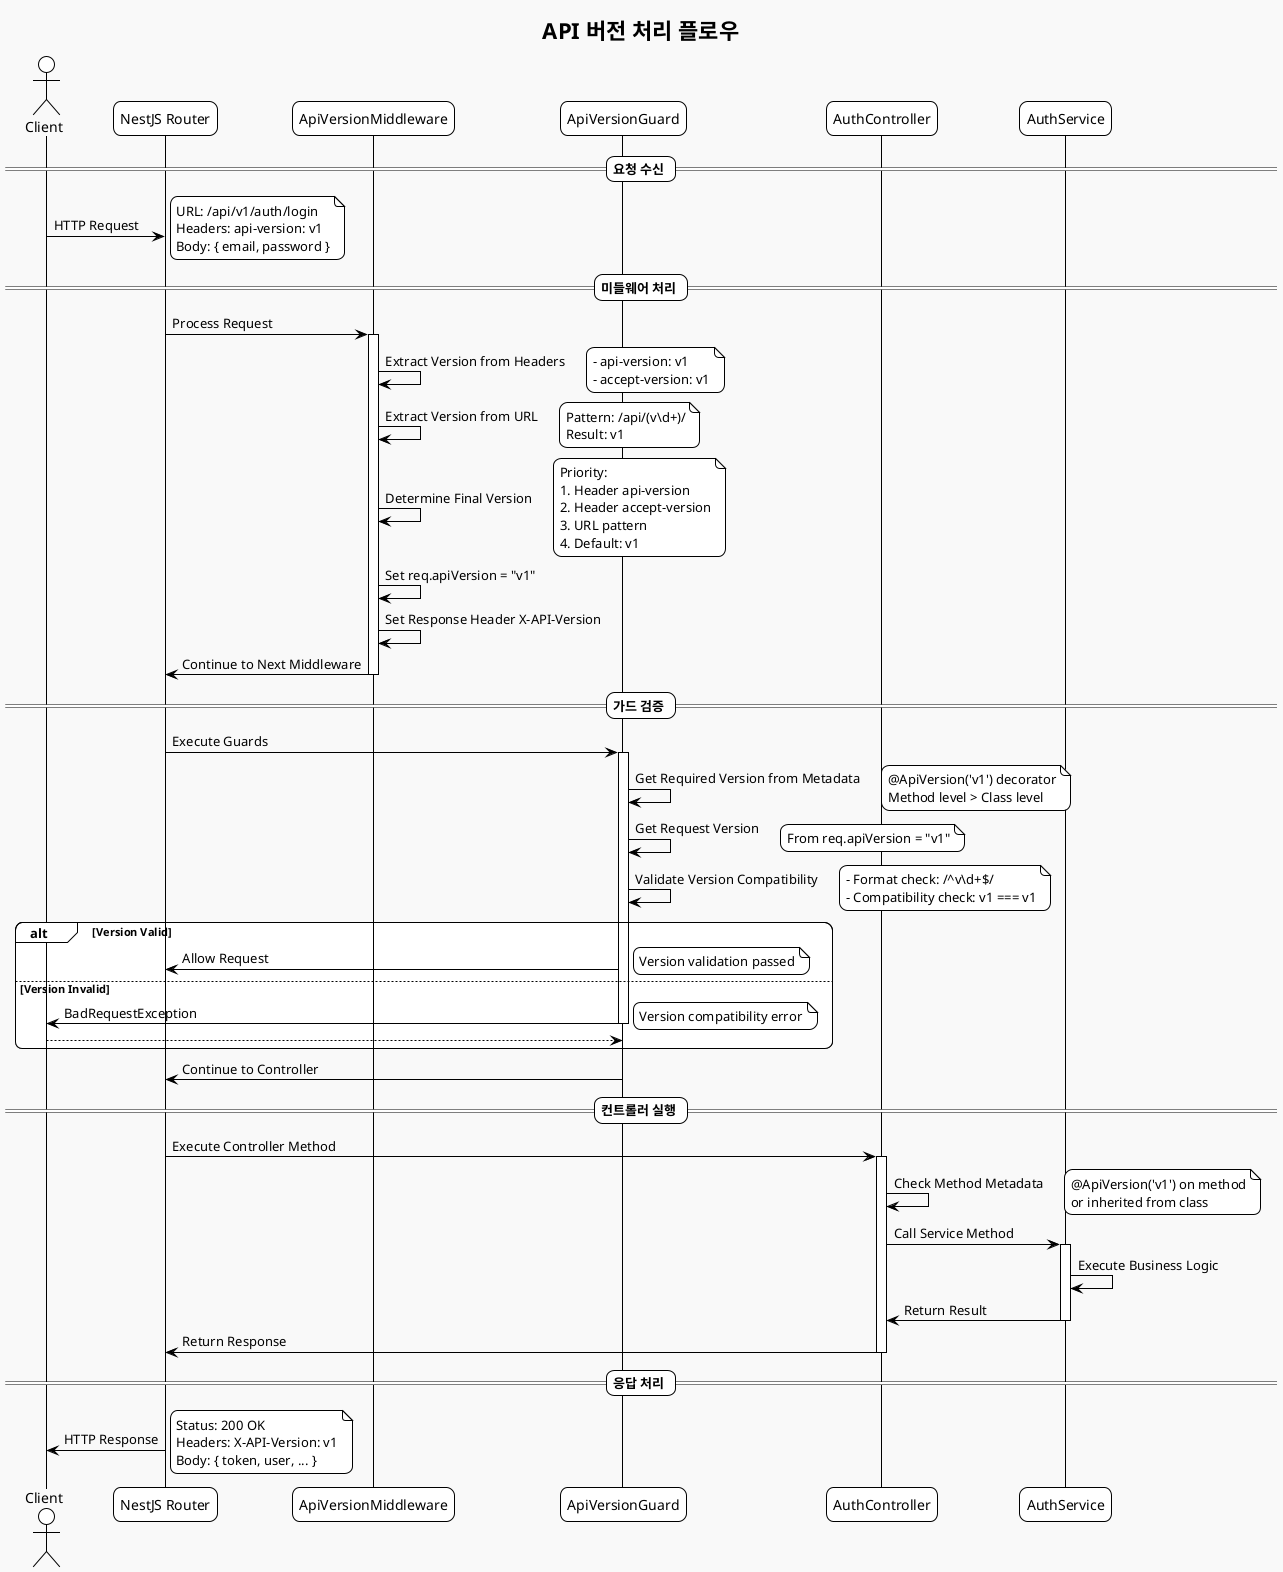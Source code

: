 @startuml API Version Processing Flow
!theme plain
skinparam componentStyle uml2
skinparam shadowing false
skinparam roundcorner 15
skinparam monochrome true
skinparam backgroundColor #F9F9F9
skinparam ArrowColor Black
skinparam ArrowFontColor Black
skinparam defaultFontName "Nanum Gothic"

title API 버전 처리 플로우

actor Client as C
participant "NestJS Router" as R
participant "ApiVersionMiddleware" as M
participant "ApiVersionGuard" as G
participant "AuthController" as AC
participant "AuthService" as AS

== 요청 수신 ==
C -> R: HTTP Request
note right
  URL: /api/v1/auth/login
  Headers: api-version: v1
  Body: { email, password }
end note

== 미들웨어 처리 ==
R -> M: Process Request
activate M

M -> M: Extract Version from Headers
note right
  - api-version: v1
  - accept-version: v1
end note

M -> M: Extract Version from URL
note right
  Pattern: /api/(v\d+)/
  Result: v1
end note

M -> M: Determine Final Version
note right
  Priority:
  1. Header api-version
  2. Header accept-version
  3. URL pattern
  4. Default: v1
end note

M -> M: Set req.apiVersion = "v1"
M -> M: Set Response Header X-API-Version

M -> R: Continue to Next Middleware
deactivate M

== 가드 검증 ==
R -> G: Execute Guards
activate G

G -> G: Get Required Version from Metadata
note right
  @ApiVersion('v1') decorator
  Method level > Class level
end note

G -> G: Get Request Version
note right
  From req.apiVersion = "v1"
end note

G -> G: Validate Version Compatibility
note right
  - Format check: /^v\d+$/
  - Compatibility check: v1 === v1
end note

alt Version Valid
  G -> R: Allow Request
  note right: Version validation passed
else Version Invalid
  G -> C: BadRequestException
  note right: Version compatibility error
  deactivate G
  return
end

G -> R: Continue to Controller
deactivate G

== 컨트롤러 실행 ==
R -> AC: Execute Controller Method
activate AC

AC -> AC: Check Method Metadata
note right
  @ApiVersion('v1') on method
  or inherited from class
end note

AC -> AS: Call Service Method
activate AS
AS -> AS: Execute Business Logic
AS -> AC: Return Result
deactivate AS

AC -> R: Return Response
deactivate AC

== 응답 처리 ==
R -> C: HTTP Response
note right
  Status: 200 OK
  Headers: X-API-Version: v1
  Body: { token, user, ... }
end note

@enduml
